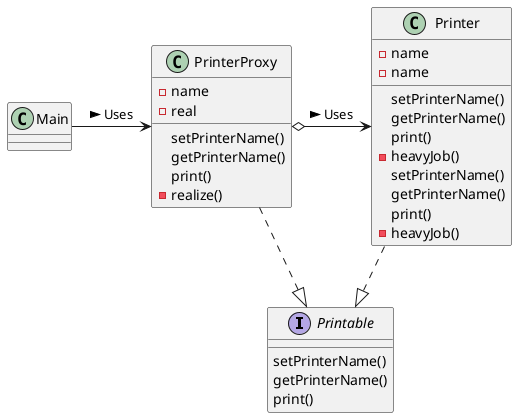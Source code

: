 @startuml

interface Printable{
setPrinterName()
getPrinterName()
print()
}

class Printer{
-name
setPrinterName()
getPrinterName()
print()
-heavyJob()
}

class PrinterProxy{
-name
-real
setPrinterName()
getPrinterName()
print()
-realize()
}

class Printer{
-name
setPrinterName()
getPrinterName()
print()
-heavyJob()
}

class Main{
}

PrinterProxy ..|>Printable
Printer ..|>Printable
Main ->PrinterProxy:Uses >
PrinterProxy o->Printer:Uses >

@enduml
